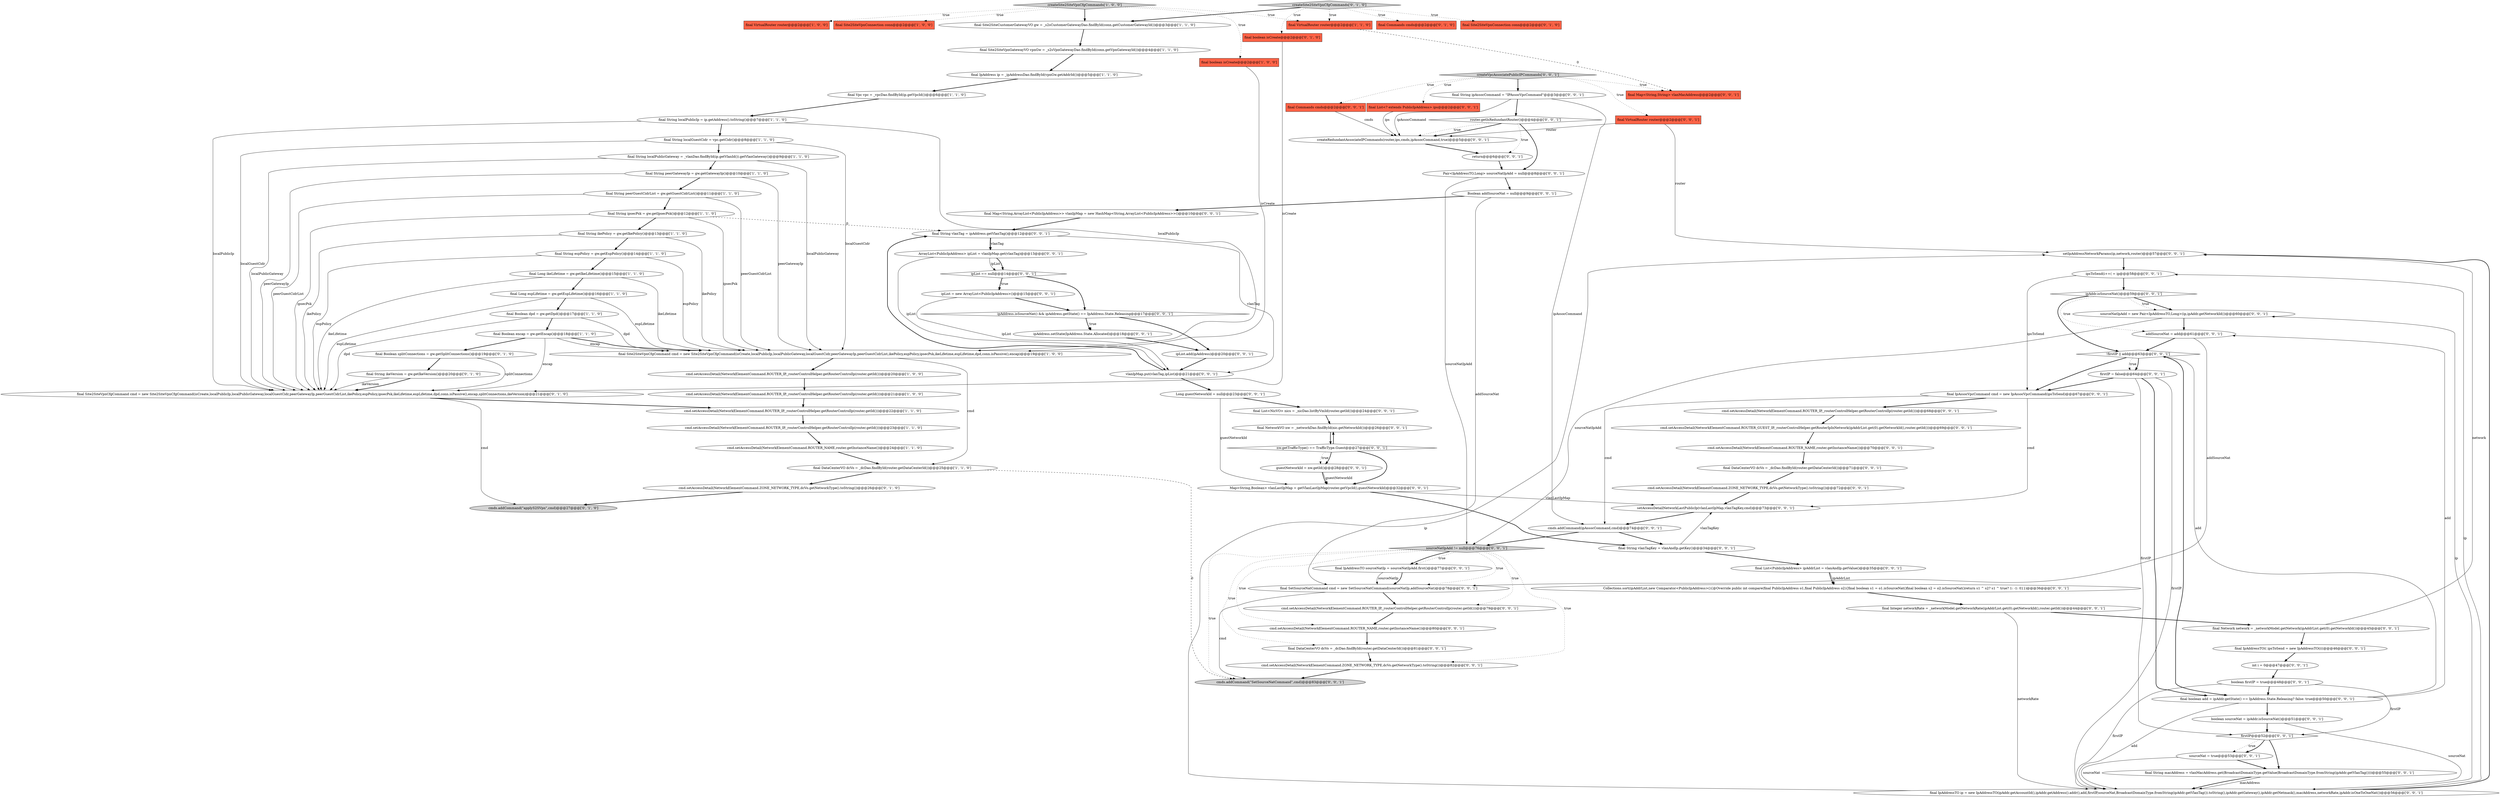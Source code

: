 digraph {
42 [style = filled, label = "createVpcAssociatePublicIPCommands['0', '0', '1']", fillcolor = lightgray, shape = diamond image = "AAA0AAABBB3BBB"];
26 [style = filled, label = "createSite2SiteVpnCfgCommands['1', '0', '0']", fillcolor = lightgray, shape = diamond image = "AAA0AAABBB1BBB"];
60 [style = filled, label = "cmd.setAccessDetail(NetworkElementCommand.ZONE_NETWORK_TYPE,dcVo.getNetworkType().toString())@@@72@@@['0', '0', '1']", fillcolor = white, shape = ellipse image = "AAA0AAABBB3BBB"];
69 [style = filled, label = "int i = 0@@@47@@@['0', '0', '1']", fillcolor = white, shape = ellipse image = "AAA0AAABBB3BBB"];
31 [style = filled, label = "final Commands cmds@@@2@@@['0', '1', '0']", fillcolor = tomato, shape = box image = "AAA0AAABBB2BBB"];
43 [style = filled, label = "cmd.setAccessDetail(NetworkElementCommand.ROUTER_IP,_routerControlHelper.getRouterControlIp(router.getId()))@@@79@@@['0', '0', '1']", fillcolor = white, shape = ellipse image = "AAA0AAABBB3BBB"];
71 [style = filled, label = "Collections.sort(ipAddrList,new Comparator<PublicIpAddress>(){@Override public int compare(final PublicIpAddress o1,final PublicIpAddress o2){final boolean s1 = o1.isSourceNat()final boolean s2 = o2.isSourceNat()return s1 ^ s2? s1 ^ true? 1: -1: 0}})@@@36@@@['0', '0', '1']", fillcolor = white, shape = ellipse image = "AAA0AAABBB3BBB"];
20 [style = filled, label = "cmd.setAccessDetail(NetworkElementCommand.ROUTER_IP,_routerControlHelper.getRouterControlIp(router.getId()))@@@21@@@['1', '0', '0']", fillcolor = white, shape = ellipse image = "AAA0AAABBB1BBB"];
96 [style = filled, label = "boolean firstIP = true@@@48@@@['0', '0', '1']", fillcolor = white, shape = ellipse image = "AAA0AAABBB3BBB"];
17 [style = filled, label = "final String espPolicy = gw.getEspPolicy()@@@14@@@['1', '1', '0']", fillcolor = white, shape = ellipse image = "AAA0AAABBB1BBB"];
73 [style = filled, label = "ipAddress.setState(IpAddress.State.Allocated)@@@18@@@['0', '0', '1']", fillcolor = white, shape = ellipse image = "AAA0AAABBB3BBB"];
28 [style = filled, label = "final Boolean splitConnections = gw.getSplitConnections()@@@19@@@['0', '1', '0']", fillcolor = white, shape = ellipse image = "AAA0AAABBB2BBB"];
74 [style = filled, label = "firstIP = false@@@64@@@['0', '0', '1']", fillcolor = white, shape = ellipse image = "AAA0AAABBB3BBB"];
33 [style = filled, label = "final boolean isCreate@@@2@@@['0', '1', '0']", fillcolor = tomato, shape = box image = "AAA0AAABBB2BBB"];
95 [style = filled, label = "final Network network = _networkModel.getNetwork(ipAddrList.get(0).getNetworkId())@@@45@@@['0', '0', '1']", fillcolor = white, shape = ellipse image = "AAA0AAABBB3BBB"];
4 [style = filled, label = "final String ikePolicy = gw.getIkePolicy()@@@13@@@['1', '1', '0']", fillcolor = white, shape = ellipse image = "AAA0AAABBB1BBB"];
32 [style = filled, label = "cmd.setAccessDetail(NetworkElementCommand.ZONE_NETWORK_TYPE,dcVo.getNetworkType().toString())@@@26@@@['0', '1', '0']", fillcolor = white, shape = ellipse image = "AAA0AAABBB2BBB"];
58 [style = filled, label = "setIpAddressNetworkParams(ip,network,router)@@@57@@@['0', '0', '1']", fillcolor = white, shape = ellipse image = "AAA0AAABBB3BBB"];
83 [style = filled, label = "final NetworkVO nw = _networkDao.findById(nic.getNetworkId())@@@26@@@['0', '0', '1']", fillcolor = white, shape = ellipse image = "AAA0AAABBB3BBB"];
99 [style = filled, label = "ArrayList<PublicIpAddress> ipList = vlanIpMap.get(vlanTag)@@@13@@@['0', '0', '1']", fillcolor = white, shape = ellipse image = "AAA0AAABBB3BBB"];
14 [style = filled, label = "final Site2SiteVpnCfgCommand cmd = new Site2SiteVpnCfgCommand(isCreate,localPublicIp,localPublicGateway,localGuestCidr,peerGatewayIp,peerGuestCidrList,ikePolicy,espPolicy,ipsecPsk,ikeLifetime,espLifetime,dpd,conn.isPassive(),encap)@@@19@@@['1', '0', '0']", fillcolor = white, shape = ellipse image = "AAA0AAABBB1BBB"];
87 [style = filled, label = "cmd.setAccessDetail(NetworkElementCommand.ROUTER_IP,_routerControlHelper.getRouterControlIp(router.getId()))@@@68@@@['0', '0', '1']", fillcolor = white, shape = ellipse image = "AAA0AAABBB3BBB"];
37 [style = filled, label = "final IpAddressTO(( ipsToSend = new IpAddressTO((((@@@46@@@['0', '0', '1']", fillcolor = white, shape = ellipse image = "AAA0AAABBB3BBB"];
15 [style = filled, label = "final VirtualRouter router@@@2@@@['1', '1', '0']", fillcolor = tomato, shape = box image = "AAA0AAABBB1BBB"];
86 [style = filled, label = "cmd.setAccessDetail(NetworkElementCommand.ZONE_NETWORK_TYPE,dcVo.getNetworkType().toString())@@@82@@@['0', '0', '1']", fillcolor = white, shape = ellipse image = "AAA0AAABBB3BBB"];
77 [style = filled, label = "ipList == null@@@14@@@['0', '0', '1']", fillcolor = white, shape = diamond image = "AAA0AAABBB3BBB"];
0 [style = filled, label = "final Long ikeLifetime = gw.getIkeLifetime()@@@15@@@['1', '1', '0']", fillcolor = white, shape = ellipse image = "AAA0AAABBB1BBB"];
9 [style = filled, label = "final Long espLifetime = gw.getEspLifetime()@@@16@@@['1', '1', '0']", fillcolor = white, shape = ellipse image = "AAA0AAABBB1BBB"];
80 [style = filled, label = "final List<PublicIpAddress> ipAddrList = vlanAndIp.getValue()@@@35@@@['0', '0', '1']", fillcolor = white, shape = ellipse image = "AAA0AAABBB3BBB"];
12 [style = filled, label = "final String localPublicGateway = _vlanDao.findById(ip.getVlanId()).getVlanGateway()@@@9@@@['1', '1', '0']", fillcolor = white, shape = ellipse image = "AAA0AAABBB1BBB"];
18 [style = filled, label = "final String localGuestCidr = vpc.getCidr()@@@8@@@['1', '1', '0']", fillcolor = white, shape = ellipse image = "AAA0AAABBB1BBB"];
23 [style = filled, label = "final Site2SiteCustomerGatewayVO gw = _s2sCustomerGatewayDao.findById(conn.getCustomerGatewayId())@@@3@@@['1', '1', '0']", fillcolor = white, shape = ellipse image = "AAA0AAABBB1BBB"];
21 [style = filled, label = "final Boolean dpd = gw.getDpd()@@@17@@@['1', '1', '0']", fillcolor = white, shape = ellipse image = "AAA0AAABBB1BBB"];
53 [style = filled, label = "router.getIsRedundantRouter()@@@4@@@['0', '0', '1']", fillcolor = white, shape = diamond image = "AAA0AAABBB3BBB"];
8 [style = filled, label = "final boolean isCreate@@@2@@@['1', '0', '0']", fillcolor = tomato, shape = box image = "AAA0AAABBB1BBB"];
27 [style = filled, label = "cmd.setAccessDetail(NetworkElementCommand.ROUTER_NAME,router.getInstanceName())@@@24@@@['1', '1', '0']", fillcolor = white, shape = ellipse image = "AAA0AAABBB1BBB"];
51 [style = filled, label = "final String vlanTagKey = vlanAndIp.getKey()@@@34@@@['0', '0', '1']", fillcolor = white, shape = ellipse image = "AAA0AAABBB3BBB"];
5 [style = filled, label = "final VirtualRouter router@@@2@@@['1', '0', '0']", fillcolor = tomato, shape = box image = "AAA0AAABBB1BBB"];
13 [style = filled, label = "final String ipsecPsk = gw.getIpsecPsk()@@@12@@@['1', '1', '0']", fillcolor = white, shape = ellipse image = "AAA0AAABBB1BBB"];
72 [style = filled, label = "final Map<String,ArrayList<PublicIpAddress>> vlanIpMap = new HashMap<String,ArrayList<PublicIpAddress>>()@@@10@@@['0', '0', '1']", fillcolor = white, shape = ellipse image = "AAA0AAABBB3BBB"];
48 [style = filled, label = "sourceNatIpAdd != null@@@76@@@['0', '0', '1']", fillcolor = lightgray, shape = diamond image = "AAA0AAABBB3BBB"];
64 [style = filled, label = "final List<NicVO> nics = _nicDao.listByVmId(router.getId())@@@24@@@['0', '0', '1']", fillcolor = white, shape = ellipse image = "AAA0AAABBB3BBB"];
97 [style = filled, label = "sourceNatIpAdd = new Pair<IpAddressTO,Long>(ip,ipAddr.getNetworkId())@@@60@@@['0', '0', '1']", fillcolor = white, shape = ellipse image = "AAA0AAABBB3BBB"];
46 [style = filled, label = "final VirtualRouter router@@@2@@@['0', '0', '1']", fillcolor = tomato, shape = box image = "AAA0AAABBB3BBB"];
55 [style = filled, label = "final Commands cmds@@@2@@@['0', '0', '1']", fillcolor = tomato, shape = box image = "AAA0AAABBB3BBB"];
98 [style = filled, label = "nw.getTrafficType() == TrafficType.Guest@@@27@@@['0', '0', '1']", fillcolor = white, shape = diamond image = "AAA0AAABBB3BBB"];
65 [style = filled, label = "final String ipAssocCommand = \"IPAssocVpcCommand\"@@@3@@@['0', '0', '1']", fillcolor = white, shape = ellipse image = "AAA0AAABBB3BBB"];
24 [style = filled, label = "final Vpc vpc = _vpcDao.findById(ip.getVpcId())@@@6@@@['1', '1', '0']", fillcolor = white, shape = ellipse image = "AAA0AAABBB1BBB"];
85 [style = filled, label = "vlanIpMap.put(vlanTag,ipList)@@@21@@@['0', '0', '1']", fillcolor = white, shape = ellipse image = "AAA0AAABBB3BBB"];
50 [style = filled, label = "ipAddress.isSourceNat() && ipAddress.getState() == IpAddress.State.Releasing@@@17@@@['0', '0', '1']", fillcolor = white, shape = diamond image = "AAA0AAABBB3BBB"];
90 [style = filled, label = "final Map<String,String> vlanMacAddress@@@2@@@['0', '0', '1']", fillcolor = tomato, shape = box image = "AAA0AAABBB3BBB"];
70 [style = filled, label = "boolean sourceNat = ipAddr.isSourceNat()@@@51@@@['0', '0', '1']", fillcolor = white, shape = ellipse image = "AAA0AAABBB3BBB"];
79 [style = filled, label = "final SetSourceNatCommand cmd = new SetSourceNatCommand(sourceNatIp,addSourceNat)@@@78@@@['0', '0', '1']", fillcolor = white, shape = ellipse image = "AAA0AAABBB3BBB"];
47 [style = filled, label = "Long guestNetworkId = null@@@23@@@['0', '0', '1']", fillcolor = white, shape = ellipse image = "AAA0AAABBB3BBB"];
62 [style = filled, label = "final boolean add = ipAddr.getState() == IpAddress.State.Releasing? false: true@@@50@@@['0', '0', '1']", fillcolor = white, shape = ellipse image = "AAA0AAABBB3BBB"];
75 [style = filled, label = "Boolean addSourceNat = null@@@9@@@['0', '0', '1']", fillcolor = white, shape = ellipse image = "AAA0AAABBB3BBB"];
59 [style = filled, label = "final IpAddressTO sourceNatIp = sourceNatIpAdd.first()@@@77@@@['0', '0', '1']", fillcolor = white, shape = ellipse image = "AAA0AAABBB3BBB"];
49 [style = filled, label = "sourceNat = true@@@53@@@['0', '0', '1']", fillcolor = white, shape = ellipse image = "AAA0AAABBB3BBB"];
10 [style = filled, label = "final Site2SiteVpnConnection conn@@@2@@@['1', '0', '0']", fillcolor = tomato, shape = box image = "AAA0AAABBB1BBB"];
6 [style = filled, label = "final String peerGatewayIp = gw.getGatewayIp()@@@10@@@['1', '1', '0']", fillcolor = white, shape = ellipse image = "AAA0AAABBB1BBB"];
41 [style = filled, label = "final Integer networkRate = _networkModel.getNetworkRate(ipAddrList.get(0).getNetworkId(),router.getId())@@@44@@@['0', '0', '1']", fillcolor = white, shape = ellipse image = "AAA0AAABBB3BBB"];
7 [style = filled, label = "final String localPublicIp = ip.getAddress().toString()@@@7@@@['1', '1', '0']", fillcolor = white, shape = ellipse image = "AAA0AAABBB1BBB"];
89 [style = filled, label = "final String macAddress = vlanMacAddress.get(BroadcastDomainType.getValue(BroadcastDomainType.fromString(ipAddr.getVlanTag())))@@@55@@@['0', '0', '1']", fillcolor = white, shape = ellipse image = "AAA0AAABBB3BBB"];
56 [style = filled, label = "!firstIP || add@@@63@@@['0', '0', '1']", fillcolor = white, shape = diamond image = "AAA0AAABBB3BBB"];
16 [style = filled, label = "cmd.setAccessDetail(NetworkElementCommand.ROUTER_IP,_routerControlHelper.getRouterControlIp(router.getId()))@@@20@@@['1', '0', '0']", fillcolor = white, shape = ellipse image = "AAA0AAABBB1BBB"];
54 [style = filled, label = "cmds.addCommand(\"SetSourceNatCommand\",cmd)@@@83@@@['0', '0', '1']", fillcolor = lightgray, shape = ellipse image = "AAA0AAABBB3BBB"];
29 [style = filled, label = "final Site2SiteVpnCfgCommand cmd = new Site2SiteVpnCfgCommand(isCreate,localPublicIp,localPublicGateway,localGuestCidr,peerGatewayIp,peerGuestCidrList,ikePolicy,espPolicy,ipsecPsk,ikeLifetime,espLifetime,dpd,conn.isPassive(),encap,splitConnections,ikeVersion)@@@21@@@['0', '1', '0']", fillcolor = white, shape = ellipse image = "AAA1AAABBB2BBB"];
76 [style = filled, label = "ipsToSend(i++( = ip@@@58@@@['0', '0', '1']", fillcolor = white, shape = ellipse image = "AAA0AAABBB3BBB"];
35 [style = filled, label = "createSite2SiteVpnCfgCommands['0', '1', '0']", fillcolor = lightgray, shape = diamond image = "AAA0AAABBB2BBB"];
44 [style = filled, label = "final DataCenterVO dcVo = _dcDao.findById(router.getDataCenterId())@@@81@@@['0', '0', '1']", fillcolor = white, shape = ellipse image = "AAA0AAABBB3BBB"];
25 [style = filled, label = "final Boolean encap = gw.getEncap()@@@18@@@['1', '1', '0']", fillcolor = white, shape = ellipse image = "AAA0AAABBB1BBB"];
30 [style = filled, label = "final Site2SiteVpnConnection conn@@@2@@@['0', '1', '0']", fillcolor = tomato, shape = box image = "AAA0AAABBB2BBB"];
52 [style = filled, label = "firstIP@@@52@@@['0', '0', '1']", fillcolor = white, shape = diamond image = "AAA0AAABBB3BBB"];
2 [style = filled, label = "final String peerGuestCidrList = gw.getGuestCidrList()@@@11@@@['1', '1', '0']", fillcolor = white, shape = ellipse image = "AAA0AAABBB1BBB"];
92 [style = filled, label = "ipAddr.isSourceNat()@@@59@@@['0', '0', '1']", fillcolor = white, shape = diamond image = "AAA0AAABBB3BBB"];
68 [style = filled, label = "final String vlanTag = ipAddress.getVlanTag()@@@12@@@['0', '0', '1']", fillcolor = white, shape = ellipse image = "AAA0AAABBB3BBB"];
94 [style = filled, label = "guestNetworkId = nw.getId()@@@28@@@['0', '0', '1']", fillcolor = white, shape = ellipse image = "AAA0AAABBB3BBB"];
57 [style = filled, label = "addSourceNat = add@@@61@@@['0', '0', '1']", fillcolor = white, shape = ellipse image = "AAA0AAABBB3BBB"];
78 [style = filled, label = "return@@@6@@@['0', '0', '1']", fillcolor = white, shape = ellipse image = "AAA0AAABBB3BBB"];
19 [style = filled, label = "final Site2SiteVpnGatewayVO vpnGw = _s2sVpnGatewayDao.findById(conn.getVpnGatewayId())@@@4@@@['1', '1', '0']", fillcolor = white, shape = ellipse image = "AAA0AAABBB1BBB"];
11 [style = filled, label = "final IpAddress ip = _ipAddressDao.findById(vpnGw.getAddrId())@@@5@@@['1', '1', '0']", fillcolor = white, shape = ellipse image = "AAA0AAABBB1BBB"];
63 [style = filled, label = "final List<? extends PublicIpAddress> ips@@@2@@@['0', '0', '1']", fillcolor = tomato, shape = box image = "AAA0AAABBB3BBB"];
93 [style = filled, label = "ipList = new ArrayList<PublicIpAddress>()@@@15@@@['0', '0', '1']", fillcolor = white, shape = ellipse image = "AAA0AAABBB3BBB"];
81 [style = filled, label = "cmd.setAccessDetail(NetworkElementCommand.ROUTER_NAME,router.getInstanceName())@@@80@@@['0', '0', '1']", fillcolor = white, shape = ellipse image = "AAA0AAABBB3BBB"];
3 [style = filled, label = "cmd.setAccessDetail(NetworkElementCommand.ROUTER_IP,_routerControlHelper.getRouterControlIp(router.getId()))@@@22@@@['1', '1', '0']", fillcolor = white, shape = ellipse image = "AAA0AAABBB1BBB"];
67 [style = filled, label = "final IpAddressTO ip = new IpAddressTO(ipAddr.getAccountId(),ipAddr.getAddress().addr(),add,firstIP,sourceNat,BroadcastDomainType.fromString(ipAddr.getVlanTag()).toString(),ipAddr.getGateway(),ipAddr.getNetmask(),macAddress,networkRate,ipAddr.isOneToOneNat())@@@56@@@['0', '0', '1']", fillcolor = white, shape = ellipse image = "AAA0AAABBB3BBB"];
1 [style = filled, label = "final DataCenterVO dcVo = _dcDao.findById(router.getDataCenterId())@@@25@@@['1', '1', '0']", fillcolor = white, shape = ellipse image = "AAA0AAABBB1BBB"];
88 [style = filled, label = "setAccessDetailNetworkLastPublicIp(vlanLastIpMap,vlanTagKey,cmd)@@@73@@@['0', '0', '1']", fillcolor = white, shape = ellipse image = "AAA0AAABBB3BBB"];
22 [style = filled, label = "cmd.setAccessDetail(NetworkElementCommand.ROUTER_IP,_routerControlHelper.getRouterControlIp(router.getId()))@@@23@@@['1', '1', '0']", fillcolor = white, shape = ellipse image = "AAA0AAABBB1BBB"];
84 [style = filled, label = "cmd.setAccessDetail(NetworkElementCommand.ROUTER_NAME,router.getInstanceName())@@@70@@@['0', '0', '1']", fillcolor = white, shape = ellipse image = "AAA0AAABBB3BBB"];
91 [style = filled, label = "createRedundantAssociateIPCommands(router,ips,cmds,ipAssocCommand,true)@@@5@@@['0', '0', '1']", fillcolor = white, shape = ellipse image = "AAA0AAABBB3BBB"];
82 [style = filled, label = "ipList.add(ipAddress)@@@20@@@['0', '0', '1']", fillcolor = white, shape = ellipse image = "AAA0AAABBB3BBB"];
40 [style = filled, label = "final DataCenterVO dcVo = _dcDao.findById(router.getDataCenterId())@@@71@@@['0', '0', '1']", fillcolor = white, shape = ellipse image = "AAA0AAABBB3BBB"];
45 [style = filled, label = "final IpAssocVpcCommand cmd = new IpAssocVpcCommand(ipsToSend)@@@67@@@['0', '0', '1']", fillcolor = white, shape = ellipse image = "AAA0AAABBB3BBB"];
36 [style = filled, label = "cmds.addCommand(\"applyS2SVpn\",cmd)@@@27@@@['0', '1', '0']", fillcolor = lightgray, shape = ellipse image = "AAA0AAABBB2BBB"];
66 [style = filled, label = "Map<String,Boolean> vlanLastIpMap = getVlanLastIpMap(router.getVpcId(),guestNetworkId)@@@32@@@['0', '0', '1']", fillcolor = white, shape = ellipse image = "AAA0AAABBB3BBB"];
39 [style = filled, label = "Pair<IpAddressTO,Long> sourceNatIpAdd = null@@@8@@@['0', '0', '1']", fillcolor = white, shape = ellipse image = "AAA0AAABBB3BBB"];
38 [style = filled, label = "cmds.addCommand(ipAssocCommand,cmd)@@@74@@@['0', '0', '1']", fillcolor = white, shape = ellipse image = "AAA0AAABBB3BBB"];
34 [style = filled, label = "final String ikeVersion = gw.getIkeVersion()@@@20@@@['0', '1', '0']", fillcolor = white, shape = ellipse image = "AAA1AAABBB2BBB"];
61 [style = filled, label = "cmd.setAccessDetail(NetworkElementCommand.ROUTER_GUEST_IP,_routerControlHelper.getRouterIpInNetwork(ipAddrList.get(0).getNetworkId(),router.getId()))@@@69@@@['0', '0', '1']", fillcolor = white, shape = ellipse image = "AAA0AAABBB3BBB"];
26->15 [style = dotted, label="true"];
94->66 [style = solid, label="guestNetworkId"];
17->14 [style = solid, label="espPolicy"];
33->29 [style = solid, label="isCreate"];
56->45 [style = bold, label=""];
51->88 [style = solid, label="vlanTagKey"];
69->96 [style = bold, label=""];
44->86 [style = bold, label=""];
71->41 [style = bold, label=""];
67->76 [style = solid, label="ip"];
13->68 [style = dashed, label="0"];
9->14 [style = solid, label="espLifetime"];
12->29 [style = solid, label="localPublicGateway"];
93->85 [style = solid, label="ipList"];
25->29 [style = solid, label="encap"];
45->88 [style = solid, label="cmd"];
77->93 [style = bold, label=""];
62->57 [style = solid, label="add"];
53->78 [style = dotted, label="true"];
13->29 [style = solid, label="ipsecPsk"];
65->91 [style = solid, label="ipAssocCommand"];
79->43 [style = bold, label=""];
57->56 [style = bold, label=""];
25->14 [style = solid, label="encap"];
6->2 [style = bold, label=""];
60->88 [style = bold, label=""];
26->10 [style = dotted, label="true"];
21->25 [style = bold, label=""];
94->66 [style = bold, label=""];
79->54 [style = solid, label="cmd"];
25->28 [style = bold, label=""];
66->88 [style = solid, label="vlanLastIpMap"];
28->34 [style = bold, label=""];
99->77 [style = solid, label="ipList"];
14->1 [style = solid, label="cmd"];
7->29 [style = solid, label="localPublicIp"];
26->23 [style = bold, label=""];
87->61 [style = bold, label=""];
9->29 [style = solid, label="espLifetime"];
89->67 [style = bold, label=""];
34->29 [style = bold, label=""];
97->57 [style = bold, label=""];
62->56 [style = solid, label="add"];
56->74 [style = bold, label=""];
61->84 [style = bold, label=""];
86->54 [style = bold, label=""];
15->90 [style = dashed, label="0"];
75->79 [style = solid, label="addSourceNat"];
67->58 [style = bold, label=""];
57->79 [style = solid, label="addSourceNat"];
41->95 [style = bold, label=""];
52->89 [style = bold, label=""];
88->38 [style = bold, label=""];
50->73 [style = dotted, label="true"];
42->63 [style = dotted, label="true"];
68->85 [style = solid, label="vlanTag"];
65->38 [style = solid, label="ipAssocCommand"];
24->7 [style = bold, label=""];
98->94 [style = dotted, label="true"];
84->40 [style = bold, label=""];
58->76 [style = bold, label=""];
25->14 [style = bold, label=""];
35->31 [style = dotted, label="true"];
4->17 [style = bold, label=""];
29->36 [style = solid, label="cmd"];
74->62 [style = bold, label=""];
41->67 [style = solid, label="networkRate"];
99->85 [style = solid, label="ipList"];
45->87 [style = bold, label=""];
42->55 [style = dotted, label="true"];
21->29 [style = solid, label="dpd"];
75->72 [style = bold, label=""];
49->67 [style = solid, label="sourceNat"];
99->77 [style = bold, label=""];
0->14 [style = solid, label="ikeLifetime"];
19->11 [style = bold, label=""];
46->91 [style = solid, label="router"];
4->29 [style = solid, label="ikePolicy"];
80->71 [style = bold, label=""];
26->5 [style = dotted, label="true"];
6->14 [style = solid, label="peerGatewayIp"];
83->98 [style = bold, label=""];
68->99 [style = bold, label=""];
85->68 [style = bold, label=""];
38->48 [style = bold, label=""];
92->57 [style = dotted, label="true"];
35->23 [style = bold, label=""];
98->94 [style = bold, label=""];
48->59 [style = dotted, label="true"];
63->91 [style = solid, label="ips"];
3->22 [style = bold, label=""];
42->65 [style = bold, label=""];
37->69 [style = bold, label=""];
1->54 [style = dashed, label="0"];
98->66 [style = bold, label=""];
53->91 [style = bold, label=""];
78->39 [style = bold, label=""];
48->86 [style = dotted, label="true"];
59->79 [style = bold, label=""];
70->52 [style = bold, label=""];
1->32 [style = bold, label=""];
49->89 [style = bold, label=""];
38->51 [style = bold, label=""];
34->29 [style = solid, label="ikeVersion"];
52->49 [style = dotted, label="true"];
48->79 [style = dotted, label="true"];
73->82 [style = bold, label=""];
20->3 [style = bold, label=""];
29->3 [style = bold, label=""];
13->4 [style = bold, label=""];
14->16 [style = bold, label=""];
80->71 [style = solid, label="ipAddrList"];
48->54 [style = dotted, label="true"];
7->14 [style = solid, label="localPublicIp"];
2->14 [style = solid, label="peerGuestCidrList"];
76->92 [style = bold, label=""];
21->14 [style = solid, label="dpd"];
7->18 [style = bold, label=""];
2->13 [style = bold, label=""];
89->67 [style = solid, label="macAddress"];
76->45 [style = solid, label="ipsToSend"];
51->80 [style = bold, label=""];
39->48 [style = solid, label="sourceNatIpAdd"];
48->44 [style = dotted, label="true"];
47->66 [style = solid, label="guestNetworkId"];
11->24 [style = bold, label=""];
70->67 [style = solid, label="sourceNat"];
66->51 [style = bold, label=""];
42->90 [style = dotted, label="true"];
0->29 [style = solid, label="ikeLifetime"];
48->59 [style = bold, label=""];
42->46 [style = dotted, label="true"];
48->43 [style = dotted, label="true"];
53->91 [style = dotted, label="true"];
92->97 [style = bold, label=""];
98->83 [style = bold, label=""];
95->58 [style = solid, label="network"];
74->52 [style = solid, label="firstIP"];
82->85 [style = bold, label=""];
64->83 [style = bold, label=""];
48->81 [style = dotted, label="true"];
74->67 [style = solid, label="firstIP"];
65->53 [style = bold, label=""];
77->50 [style = bold, label=""];
12->14 [style = solid, label="localPublicGateway"];
52->49 [style = bold, label=""];
2->29 [style = solid, label="peerGuestCidrList"];
4->14 [style = solid, label="ikePolicy"];
18->29 [style = solid, label="localGuestCidr"];
62->70 [style = bold, label=""];
8->14 [style = solid, label="isCreate"];
92->97 [style = dotted, label="true"];
17->0 [style = bold, label=""];
50->82 [style = bold, label=""];
12->6 [style = bold, label=""];
72->68 [style = bold, label=""];
18->14 [style = solid, label="localGuestCidr"];
96->52 [style = solid, label="firstIP"];
91->78 [style = bold, label=""];
28->29 [style = solid, label="splitConnections"];
97->48 [style = solid, label="sourceNatIpAdd"];
23->19 [style = bold, label=""];
92->56 [style = bold, label=""];
93->50 [style = bold, label=""];
56->62 [style = bold, label=""];
35->33 [style = dotted, label="true"];
35->15 [style = dotted, label="true"];
26->8 [style = dotted, label="true"];
62->67 [style = solid, label="add"];
22->27 [style = bold, label=""];
13->14 [style = solid, label="ipsecPsk"];
96->67 [style = solid, label="firstIP"];
0->9 [style = bold, label=""];
46->58 [style = solid, label="router"];
39->75 [style = bold, label=""];
9->21 [style = bold, label=""];
47->64 [style = bold, label=""];
67->97 [style = solid, label="ip"];
74->45 [style = bold, label=""];
32->36 [style = bold, label=""];
55->91 [style = solid, label="cmds"];
27->1 [style = bold, label=""];
95->37 [style = bold, label=""];
17->29 [style = solid, label="espPolicy"];
81->44 [style = bold, label=""];
68->99 [style = solid, label="vlanTag"];
77->93 [style = dotted, label="true"];
43->81 [style = bold, label=""];
6->29 [style = solid, label="peerGatewayIp"];
16->20 [style = bold, label=""];
50->73 [style = bold, label=""];
40->60 [style = bold, label=""];
56->74 [style = dotted, label="true"];
35->30 [style = dotted, label="true"];
85->47 [style = bold, label=""];
18->12 [style = bold, label=""];
53->39 [style = bold, label=""];
67->58 [style = solid, label="ip"];
45->38 [style = solid, label="cmd"];
59->79 [style = solid, label="sourceNatIp"];
96->62 [style = bold, label=""];
}
